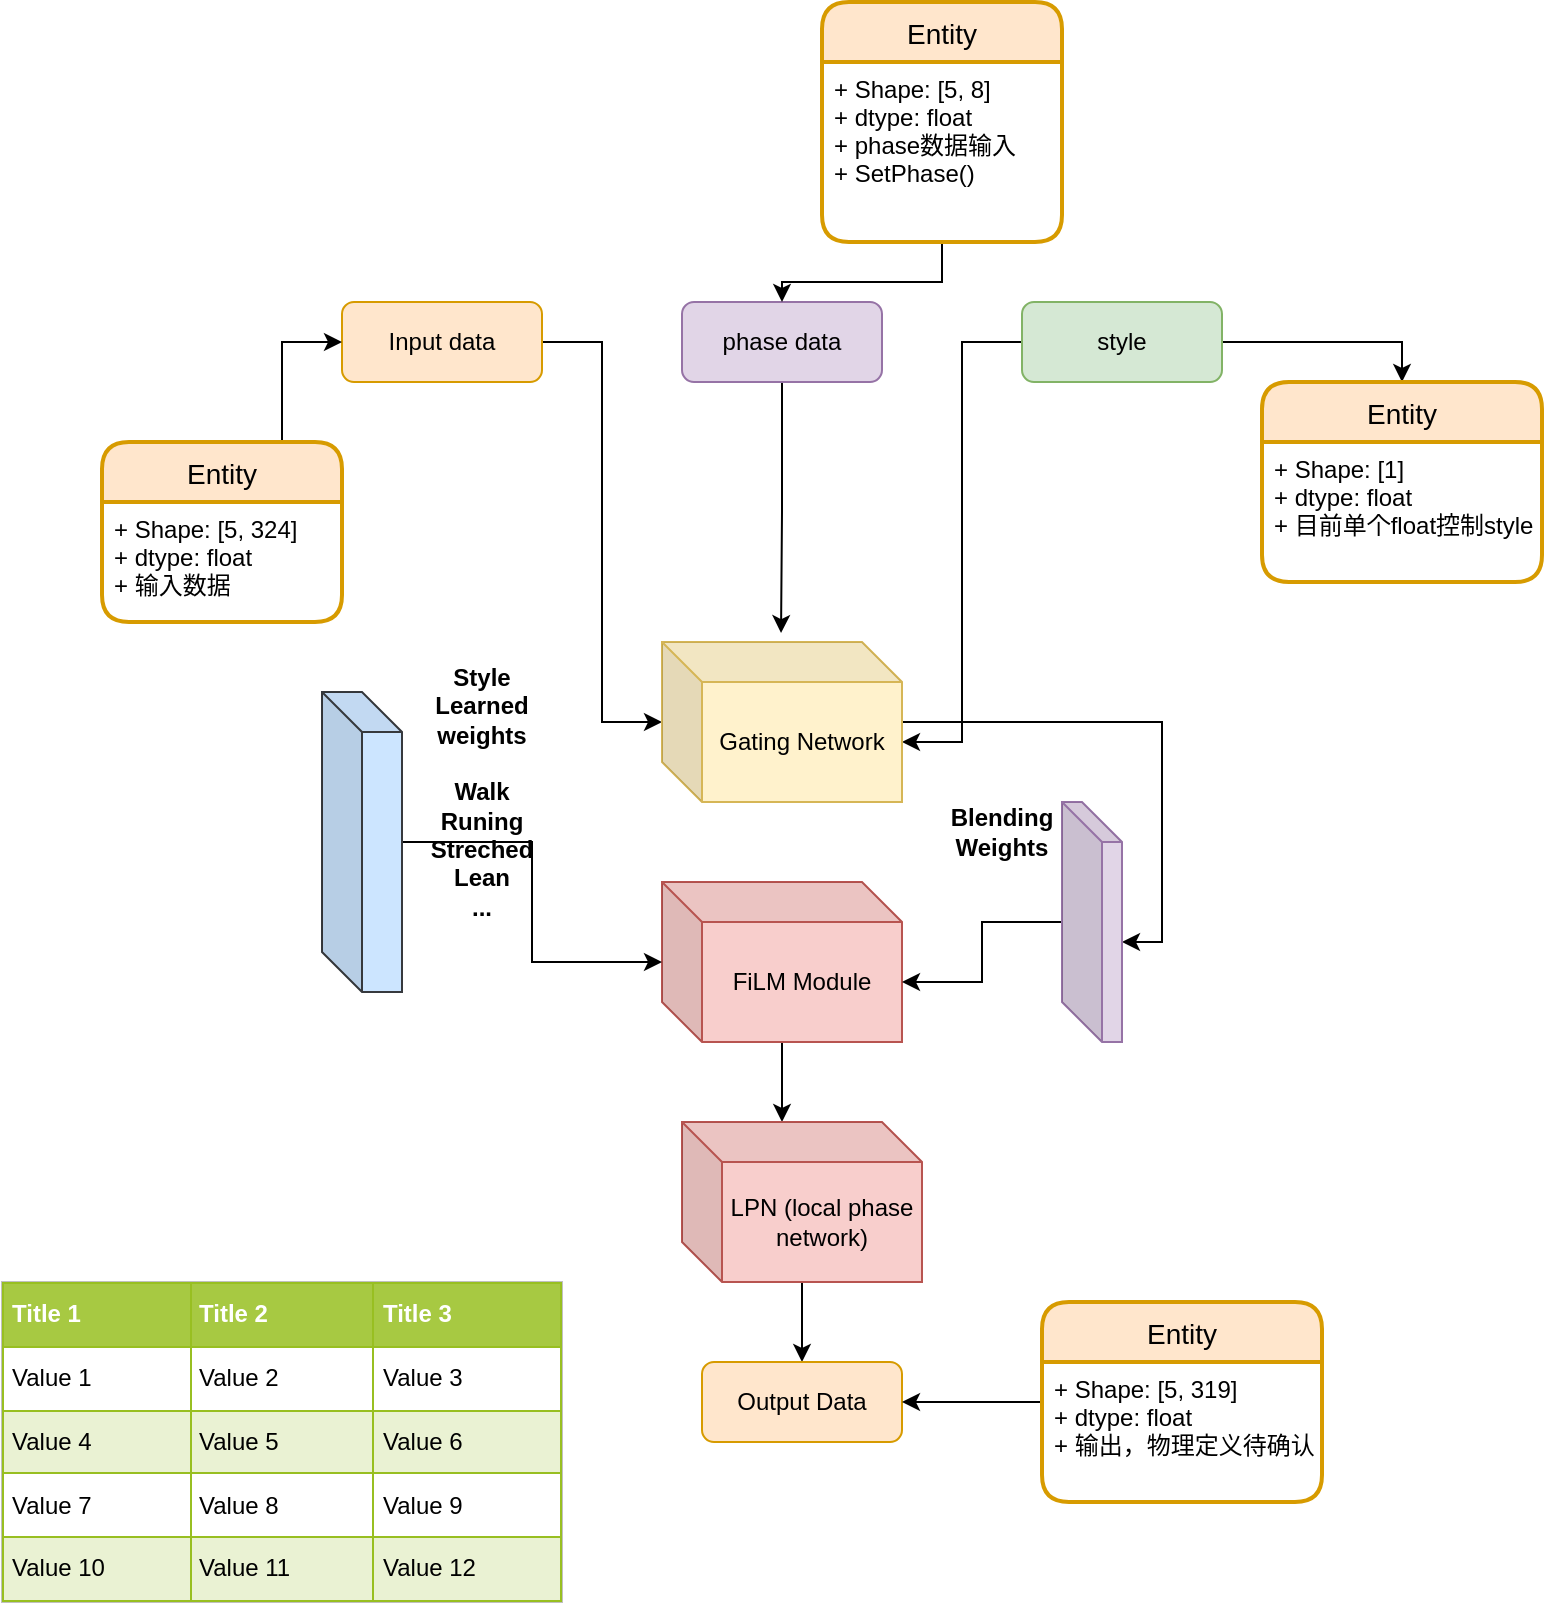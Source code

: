<mxfile version="18.0.7" type="github">
  <diagram id="0N8eA_yL3qV1ItSrtyGo" name="Page-1">
    <mxGraphModel dx="1008" dy="919" grid="1" gridSize="10" guides="1" tooltips="1" connect="1" arrows="1" fold="1" page="1" pageScale="1" pageWidth="850" pageHeight="1100" math="0" shadow="0">
      <root>
        <mxCell id="0" />
        <mxCell id="1" parent="0" />
        <mxCell id="xkfi9JevkNU3P3AcEOtR-18" style="edgeStyle=orthogonalEdgeStyle;rounded=0;orthogonalLoop=1;jettySize=auto;html=1;entryX=0;entryY=0.5;entryDx=0;entryDy=0;entryPerimeter=0;" edge="1" parent="1" source="xkfi9JevkNU3P3AcEOtR-1" target="xkfi9JevkNU3P3AcEOtR-17">
          <mxGeometry relative="1" as="geometry" />
        </mxCell>
        <mxCell id="xkfi9JevkNU3P3AcEOtR-1" value="Input data" style="rounded=1;whiteSpace=wrap;html=1;fillColor=#ffe6cc;strokeColor=#d79b00;" vertex="1" parent="1">
          <mxGeometry x="220" y="280" width="100" height="40" as="geometry" />
        </mxCell>
        <mxCell id="xkfi9JevkNU3P3AcEOtR-15" style="edgeStyle=orthogonalEdgeStyle;rounded=0;orthogonalLoop=1;jettySize=auto;html=1;entryX=0.5;entryY=0;entryDx=0;entryDy=0;" edge="1" parent="1" source="xkfi9JevkNU3P3AcEOtR-2" target="xkfi9JevkNU3P3AcEOtR-13">
          <mxGeometry relative="1" as="geometry" />
        </mxCell>
        <mxCell id="xkfi9JevkNU3P3AcEOtR-20" style="edgeStyle=orthogonalEdgeStyle;rounded=0;orthogonalLoop=1;jettySize=auto;html=1;entryX=0;entryY=0;entryDx=120;entryDy=50;entryPerimeter=0;" edge="1" parent="1" source="xkfi9JevkNU3P3AcEOtR-2" target="xkfi9JevkNU3P3AcEOtR-17">
          <mxGeometry relative="1" as="geometry" />
        </mxCell>
        <mxCell id="xkfi9JevkNU3P3AcEOtR-2" value="style" style="rounded=1;whiteSpace=wrap;html=1;fillColor=#d5e8d4;strokeColor=#82b366;" vertex="1" parent="1">
          <mxGeometry x="560" y="280" width="100" height="40" as="geometry" />
        </mxCell>
        <mxCell id="xkfi9JevkNU3P3AcEOtR-19" style="edgeStyle=orthogonalEdgeStyle;rounded=0;orthogonalLoop=1;jettySize=auto;html=1;entryX=0.496;entryY=-0.056;entryDx=0;entryDy=0;entryPerimeter=0;" edge="1" parent="1" source="xkfi9JevkNU3P3AcEOtR-3" target="xkfi9JevkNU3P3AcEOtR-17">
          <mxGeometry relative="1" as="geometry" />
        </mxCell>
        <mxCell id="xkfi9JevkNU3P3AcEOtR-3" value="phase data" style="rounded=1;whiteSpace=wrap;html=1;fillColor=#e1d5e7;strokeColor=#9673a6;" vertex="1" parent="1">
          <mxGeometry x="390" y="280" width="100" height="40" as="geometry" />
        </mxCell>
        <mxCell id="xkfi9JevkNU3P3AcEOtR-6" value="&lt;table border=&quot;1&quot; width=&quot;100%&quot; height=&quot;100%&quot; cellpadding=&quot;4&quot; style=&quot;width:100%;height:100%;border-collapse:collapse;&quot;&gt;&lt;tr style=&quot;background-color:#A7C942;color:#ffffff;border:1px solid #98bf21;&quot;&gt;&lt;th align=&quot;left&quot;&gt;Title 1&lt;/th&gt;&lt;th align=&quot;left&quot;&gt;Title 2&lt;/th&gt;&lt;th align=&quot;left&quot;&gt;Title 3&lt;/th&gt;&lt;/tr&gt;&lt;tr style=&quot;border:1px solid #98bf21;&quot;&gt;&lt;td&gt;Value 1&lt;/td&gt;&lt;td&gt;Value 2&lt;/td&gt;&lt;td&gt;Value 3&lt;/td&gt;&lt;/tr&gt;&lt;tr style=&quot;background-color:#EAF2D3;border:1px solid #98bf21;&quot;&gt;&lt;td&gt;Value 4&lt;/td&gt;&lt;td&gt;Value 5&lt;/td&gt;&lt;td&gt;Value 6&lt;/td&gt;&lt;/tr&gt;&lt;tr style=&quot;border:1px solid #98bf21;&quot;&gt;&lt;td&gt;Value 7&lt;/td&gt;&lt;td&gt;Value 8&lt;/td&gt;&lt;td&gt;Value 9&lt;/td&gt;&lt;/tr&gt;&lt;tr style=&quot;background-color:#EAF2D3;border:1px solid #98bf21;&quot;&gt;&lt;td&gt;Value 10&lt;/td&gt;&lt;td&gt;Value 11&lt;/td&gt;&lt;td&gt;Value 12&lt;/td&gt;&lt;/tr&gt;&lt;/table&gt;" style="text;html=1;strokeColor=#c0c0c0;fillColor=#ffffff;overflow=fill;rounded=0;" vertex="1" parent="1">
          <mxGeometry x="50" y="770" width="280" height="160" as="geometry" />
        </mxCell>
        <mxCell id="xkfi9JevkNU3P3AcEOtR-9" style="edgeStyle=orthogonalEdgeStyle;rounded=0;orthogonalLoop=1;jettySize=auto;html=1;exitX=0.75;exitY=0;exitDx=0;exitDy=0;entryX=0;entryY=0.5;entryDx=0;entryDy=0;" edge="1" parent="1" source="xkfi9JevkNU3P3AcEOtR-7" target="xkfi9JevkNU3P3AcEOtR-1">
          <mxGeometry relative="1" as="geometry" />
        </mxCell>
        <mxCell id="xkfi9JevkNU3P3AcEOtR-7" value="Entity" style="swimlane;childLayout=stackLayout;horizontal=1;startSize=30;horizontalStack=0;rounded=1;fontSize=14;fontStyle=0;strokeWidth=2;resizeParent=0;resizeLast=1;shadow=0;dashed=0;align=center;fillColor=#ffe6cc;strokeColor=#d79b00;" vertex="1" parent="1">
          <mxGeometry x="100" y="350" width="120" height="90" as="geometry" />
        </mxCell>
        <mxCell id="xkfi9JevkNU3P3AcEOtR-8" value="+ Shape: [5, 324]&#xa;+ dtype: float&#xa;+ 输入数据&#xa;" style="align=left;strokeColor=none;fillColor=none;spacingLeft=4;fontSize=12;verticalAlign=top;resizable=0;rotatable=0;part=1;" vertex="1" parent="xkfi9JevkNU3P3AcEOtR-7">
          <mxGeometry y="30" width="120" height="60" as="geometry" />
        </mxCell>
        <mxCell id="xkfi9JevkNU3P3AcEOtR-12" style="edgeStyle=orthogonalEdgeStyle;rounded=0;orthogonalLoop=1;jettySize=auto;html=1;entryX=0.5;entryY=0;entryDx=0;entryDy=0;" edge="1" parent="1" source="xkfi9JevkNU3P3AcEOtR-10" target="xkfi9JevkNU3P3AcEOtR-3">
          <mxGeometry relative="1" as="geometry" />
        </mxCell>
        <mxCell id="xkfi9JevkNU3P3AcEOtR-10" value="Entity" style="swimlane;childLayout=stackLayout;horizontal=1;startSize=30;horizontalStack=0;rounded=1;fontSize=14;fontStyle=0;strokeWidth=2;resizeParent=0;resizeLast=1;shadow=0;dashed=0;align=center;fillColor=#ffe6cc;strokeColor=#d79b00;" vertex="1" parent="1">
          <mxGeometry x="460" y="130" width="120" height="120" as="geometry" />
        </mxCell>
        <mxCell id="xkfi9JevkNU3P3AcEOtR-11" value="+ Shape: [5, 8]&#xa;+ dtype: float&#xa;+ phase数据输入&#xa;+ SetPhase()&#xa;" style="align=left;strokeColor=none;fillColor=none;spacingLeft=4;fontSize=12;verticalAlign=top;resizable=0;rotatable=0;part=1;" vertex="1" parent="xkfi9JevkNU3P3AcEOtR-10">
          <mxGeometry y="30" width="120" height="90" as="geometry" />
        </mxCell>
        <mxCell id="xkfi9JevkNU3P3AcEOtR-13" value="Entity" style="swimlane;childLayout=stackLayout;horizontal=1;startSize=30;horizontalStack=0;rounded=1;fontSize=14;fontStyle=0;strokeWidth=2;resizeParent=0;resizeLast=1;shadow=0;dashed=0;align=center;fillColor=#ffe6cc;strokeColor=#d79b00;" vertex="1" parent="1">
          <mxGeometry x="680" y="320" width="140" height="100" as="geometry" />
        </mxCell>
        <mxCell id="xkfi9JevkNU3P3AcEOtR-14" value="+ Shape: [1]&#xa;+ dtype: float&#xa;+ 目前单个float控制style&#xa;" style="align=left;strokeColor=none;fillColor=none;spacingLeft=4;fontSize=12;verticalAlign=top;resizable=0;rotatable=0;part=1;" vertex="1" parent="xkfi9JevkNU3P3AcEOtR-13">
          <mxGeometry y="30" width="140" height="70" as="geometry" />
        </mxCell>
        <mxCell id="xkfi9JevkNU3P3AcEOtR-24" style="edgeStyle=orthogonalEdgeStyle;rounded=0;orthogonalLoop=1;jettySize=auto;html=1;entryX=0;entryY=0;entryDx=30;entryDy=70;entryPerimeter=0;" edge="1" parent="1" source="xkfi9JevkNU3P3AcEOtR-17" target="xkfi9JevkNU3P3AcEOtR-23">
          <mxGeometry relative="1" as="geometry" />
        </mxCell>
        <mxCell id="xkfi9JevkNU3P3AcEOtR-17" value="Gating Network" style="shape=cube;whiteSpace=wrap;html=1;boundedLbl=1;backgroundOutline=1;darkOpacity=0.05;darkOpacity2=0.1;fillColor=#fff2cc;strokeColor=#d6b656;" vertex="1" parent="1">
          <mxGeometry x="380" y="450" width="120" height="80" as="geometry" />
        </mxCell>
        <mxCell id="xkfi9JevkNU3P3AcEOtR-32" style="edgeStyle=orthogonalEdgeStyle;rounded=0;orthogonalLoop=1;jettySize=auto;html=1;entryX=0;entryY=0;entryDx=50;entryDy=0;entryPerimeter=0;" edge="1" parent="1" source="xkfi9JevkNU3P3AcEOtR-21" target="xkfi9JevkNU3P3AcEOtR-22">
          <mxGeometry relative="1" as="geometry" />
        </mxCell>
        <mxCell id="xkfi9JevkNU3P3AcEOtR-21" value="FiLM Module" style="shape=cube;whiteSpace=wrap;html=1;boundedLbl=1;backgroundOutline=1;darkOpacity=0.05;darkOpacity2=0.1;fillColor=#f8cecc;strokeColor=#b85450;" vertex="1" parent="1">
          <mxGeometry x="380" y="570" width="120" height="80" as="geometry" />
        </mxCell>
        <mxCell id="xkfi9JevkNU3P3AcEOtR-34" style="edgeStyle=orthogonalEdgeStyle;rounded=0;orthogonalLoop=1;jettySize=auto;html=1;" edge="1" parent="1" source="xkfi9JevkNU3P3AcEOtR-22" target="xkfi9JevkNU3P3AcEOtR-33">
          <mxGeometry relative="1" as="geometry" />
        </mxCell>
        <mxCell id="xkfi9JevkNU3P3AcEOtR-22" value="LPN (local phase network)" style="shape=cube;whiteSpace=wrap;html=1;boundedLbl=1;backgroundOutline=1;darkOpacity=0.05;darkOpacity2=0.1;fillColor=#f8cecc;strokeColor=#b85450;" vertex="1" parent="1">
          <mxGeometry x="390" y="690" width="120" height="80" as="geometry" />
        </mxCell>
        <mxCell id="xkfi9JevkNU3P3AcEOtR-28" style="edgeStyle=orthogonalEdgeStyle;rounded=0;orthogonalLoop=1;jettySize=auto;html=1;entryX=0;entryY=0;entryDx=120;entryDy=50;entryPerimeter=0;" edge="1" parent="1" source="xkfi9JevkNU3P3AcEOtR-23" target="xkfi9JevkNU3P3AcEOtR-21">
          <mxGeometry relative="1" as="geometry" />
        </mxCell>
        <mxCell id="xkfi9JevkNU3P3AcEOtR-23" value="" style="shape=cube;whiteSpace=wrap;html=1;boundedLbl=1;backgroundOutline=1;darkOpacity=0.05;darkOpacity2=0.1;fillColor=#e1d5e7;strokeColor=#9673a6;" vertex="1" parent="1">
          <mxGeometry x="580" y="530" width="30" height="120" as="geometry" />
        </mxCell>
        <mxCell id="xkfi9JevkNU3P3AcEOtR-25" value="Blending Weights" style="text;html=1;strokeColor=none;fillColor=none;align=center;verticalAlign=middle;whiteSpace=wrap;rounded=0;fontStyle=1" vertex="1" parent="1">
          <mxGeometry x="520" y="530" width="60" height="30" as="geometry" />
        </mxCell>
        <mxCell id="xkfi9JevkNU3P3AcEOtR-31" style="edgeStyle=orthogonalEdgeStyle;rounded=0;orthogonalLoop=1;jettySize=auto;html=1;" edge="1" parent="1" source="xkfi9JevkNU3P3AcEOtR-29" target="xkfi9JevkNU3P3AcEOtR-21">
          <mxGeometry relative="1" as="geometry" />
        </mxCell>
        <mxCell id="xkfi9JevkNU3P3AcEOtR-29" value="" style="shape=cube;whiteSpace=wrap;html=1;boundedLbl=1;backgroundOutline=1;darkOpacity=0.05;darkOpacity2=0.1;fillColor=#cce5ff;strokeColor=#36393d;" vertex="1" parent="1">
          <mxGeometry x="210" y="475" width="40" height="150" as="geometry" />
        </mxCell>
        <mxCell id="xkfi9JevkNU3P3AcEOtR-30" value="Style Learned weights&lt;br&gt;&lt;br&gt;Walk&lt;br&gt;Runing&lt;br&gt;Streched&lt;br&gt;Lean&lt;br&gt;..." style="text;html=1;strokeColor=none;fillColor=none;align=center;verticalAlign=middle;whiteSpace=wrap;rounded=0;fontStyle=1" vertex="1" parent="1">
          <mxGeometry x="260" y="510" width="60" height="30" as="geometry" />
        </mxCell>
        <mxCell id="xkfi9JevkNU3P3AcEOtR-33" value="Output Data" style="rounded=1;whiteSpace=wrap;html=1;fillColor=#ffe6cc;strokeColor=#d79b00;" vertex="1" parent="1">
          <mxGeometry x="400" y="810" width="100" height="40" as="geometry" />
        </mxCell>
        <mxCell id="xkfi9JevkNU3P3AcEOtR-37" style="edgeStyle=orthogonalEdgeStyle;rounded=0;orthogonalLoop=1;jettySize=auto;html=1;entryX=1;entryY=0.5;entryDx=0;entryDy=0;" edge="1" parent="1" source="xkfi9JevkNU3P3AcEOtR-35" target="xkfi9JevkNU3P3AcEOtR-33">
          <mxGeometry relative="1" as="geometry" />
        </mxCell>
        <mxCell id="xkfi9JevkNU3P3AcEOtR-35" value="Entity" style="swimlane;childLayout=stackLayout;horizontal=1;startSize=30;horizontalStack=0;rounded=1;fontSize=14;fontStyle=0;strokeWidth=2;resizeParent=0;resizeLast=1;shadow=0;dashed=0;align=center;fillColor=#ffe6cc;strokeColor=#d79b00;" vertex="1" parent="1">
          <mxGeometry x="570" y="780" width="140" height="100" as="geometry" />
        </mxCell>
        <mxCell id="xkfi9JevkNU3P3AcEOtR-36" value="+ Shape: [5, 319]&#xa;+ dtype: float&#xa;+ 输出，物理定义待确认&#xa;" style="align=left;strokeColor=none;fillColor=none;spacingLeft=4;fontSize=12;verticalAlign=top;resizable=0;rotatable=0;part=1;" vertex="1" parent="xkfi9JevkNU3P3AcEOtR-35">
          <mxGeometry y="30" width="140" height="70" as="geometry" />
        </mxCell>
      </root>
    </mxGraphModel>
  </diagram>
</mxfile>
